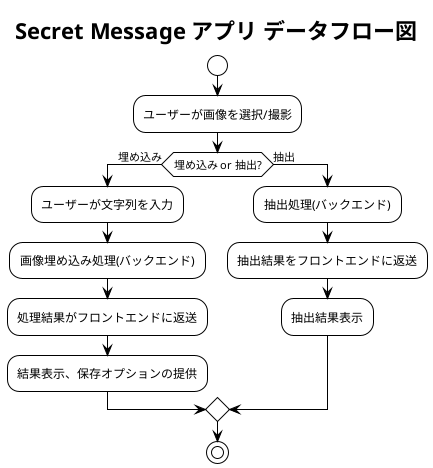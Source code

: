 @startuml
!theme plain
title Secret Message アプリ データフロー図

start
:ユーザーが画像を選択/撮影;

if (埋め込み or 抽出?) then (埋め込み)
  :ユーザーが文字列を入力;
  :画像埋め込み処理(バックエンド);
  :処理結果がフロントエンドに返送;
  :結果表示、保存オプションの提供;
else (抽出)
  :抽出処理(バックエンド);
  :抽出結果をフロントエンドに返送;
  :抽出結果表示;
endif

stop
@enduml